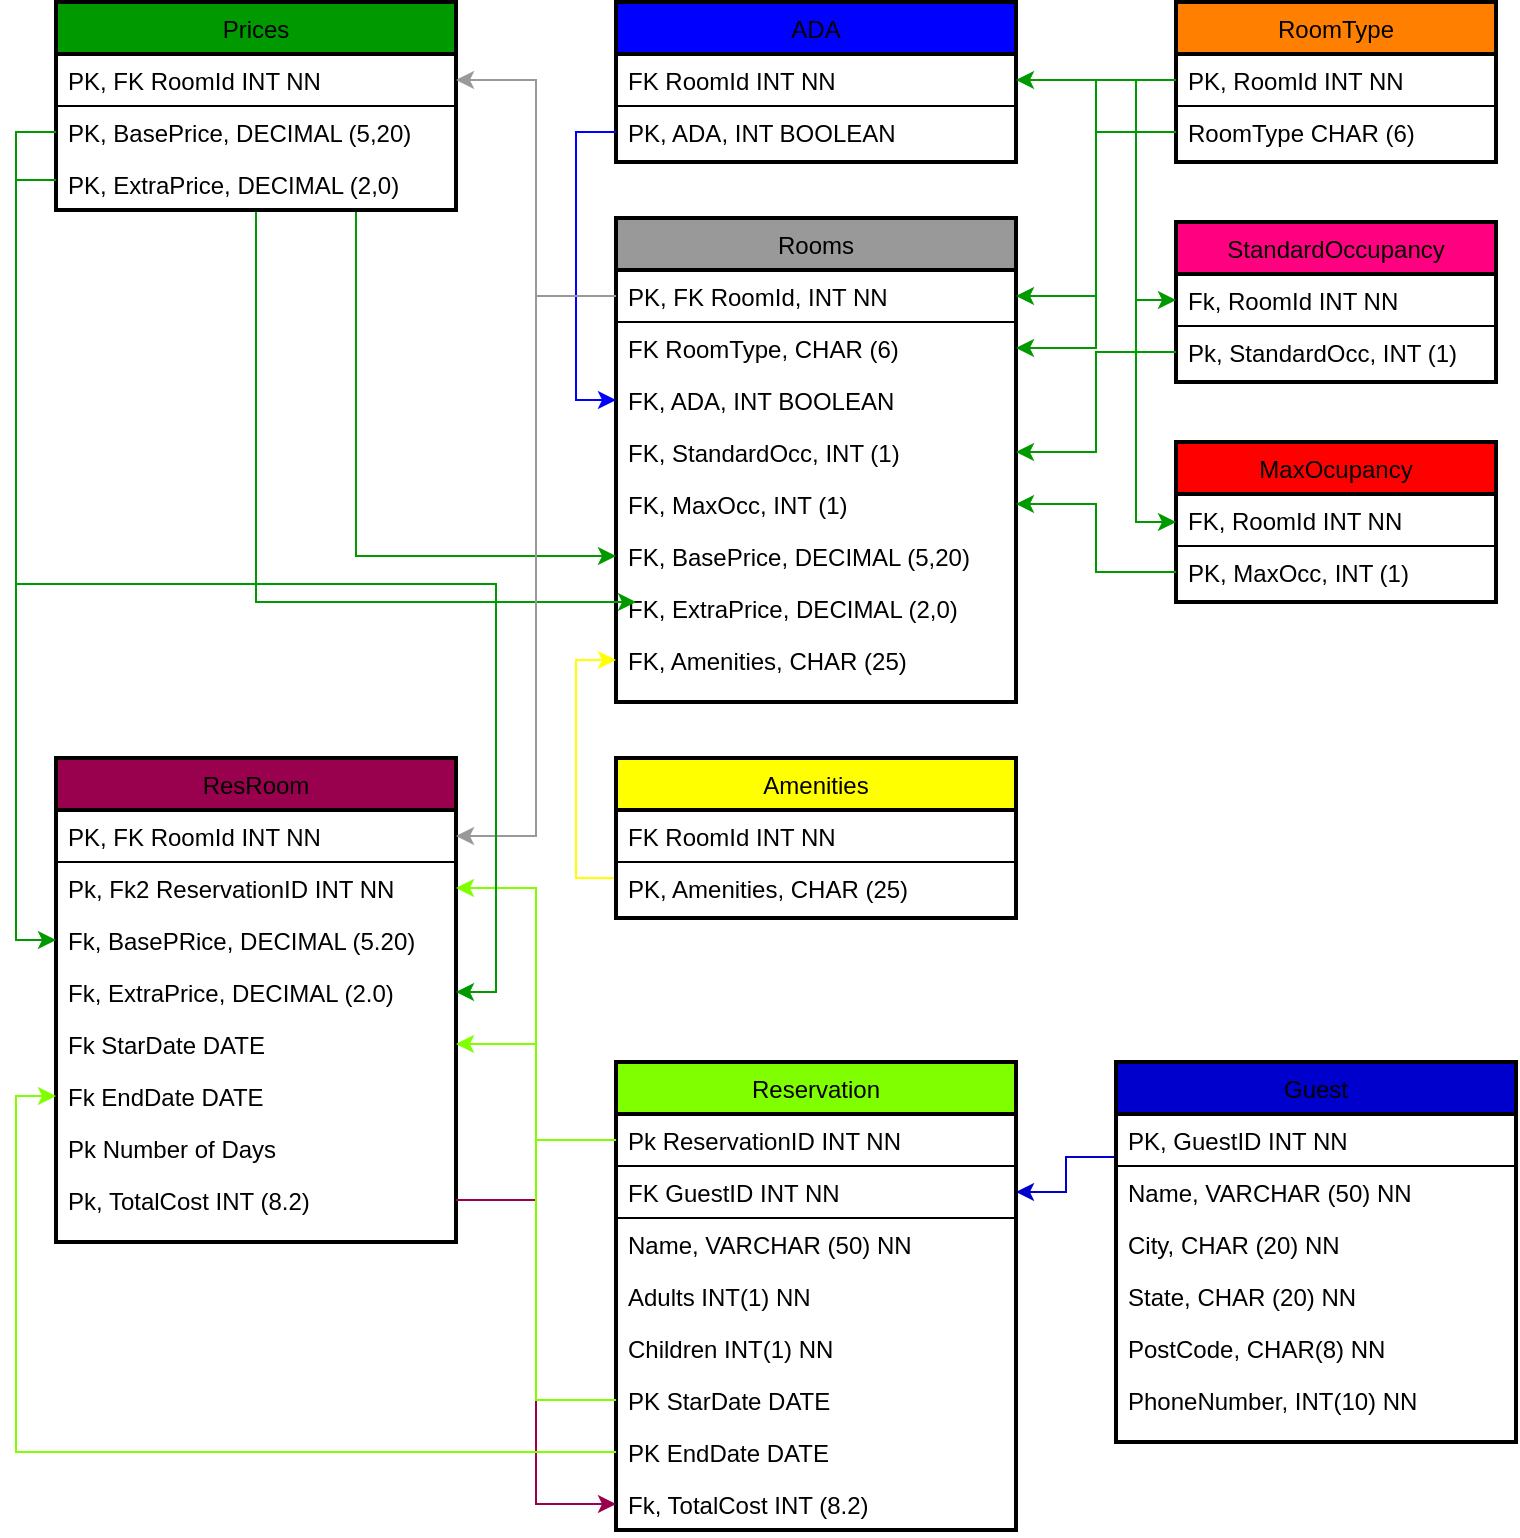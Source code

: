 <mxfile version="17.5.0" type="github" pages="3">
  <diagram id="C5RBs43oDa-KdzZeNtuy" name="Page-1">
    <mxGraphModel dx="1157" dy="651" grid="1" gridSize="10" guides="1" tooltips="1" connect="1" arrows="1" fold="1" page="1" pageScale="1" pageWidth="827" pageHeight="1169" math="0" shadow="0">
      <root>
        <mxCell id="WIyWlLk6GJQsqaUBKTNV-0" />
        <mxCell id="WIyWlLk6GJQsqaUBKTNV-1" parent="WIyWlLk6GJQsqaUBKTNV-0" />
        <mxCell id="zkfFHV4jXpPFQw0GAbJ--6" value="RoomType" style="swimlane;fontStyle=0;align=center;verticalAlign=top;childLayout=stackLayout;horizontal=1;startSize=26;horizontalStack=0;resizeParent=1;resizeLast=0;collapsible=1;marginBottom=0;rounded=0;shadow=0;strokeWidth=2;fillColor=#FF8000;" parent="WIyWlLk6GJQsqaUBKTNV-1" vertex="1">
          <mxGeometry x="640" y="770" width="160" height="80" as="geometry">
            <mxRectangle x="130" y="380" width="160" height="26" as="alternateBounds" />
          </mxGeometry>
        </mxCell>
        <mxCell id="zkfFHV4jXpPFQw0GAbJ--7" value="PK, RoomId INT NN" style="text;align=left;verticalAlign=top;spacingLeft=4;spacingRight=4;overflow=hidden;rotatable=0;points=[[0,0.5],[1,0.5]];portConstraint=eastwest;strokeColor=default;" parent="zkfFHV4jXpPFQw0GAbJ--6" vertex="1">
          <mxGeometry y="26" width="160" height="26" as="geometry" />
        </mxCell>
        <mxCell id="zkfFHV4jXpPFQw0GAbJ--8" value="RoomType CHAR (6)" style="text;align=left;verticalAlign=top;spacingLeft=4;spacingRight=4;overflow=hidden;rotatable=0;points=[[0,0.5],[1,0.5]];portConstraint=eastwest;rounded=0;shadow=0;html=0;" parent="zkfFHV4jXpPFQw0GAbJ--6" vertex="1">
          <mxGeometry y="52" width="160" height="26" as="geometry" />
        </mxCell>
        <mxCell id="zkfFHV4jXpPFQw0GAbJ--17" value="Rooms" style="swimlane;fontStyle=0;align=center;verticalAlign=top;childLayout=stackLayout;horizontal=1;startSize=26;horizontalStack=0;resizeParent=1;resizeLast=0;collapsible=1;marginBottom=0;rounded=0;shadow=0;strokeWidth=2;fillColor=#999999;" parent="WIyWlLk6GJQsqaUBKTNV-1" vertex="1">
          <mxGeometry x="360" y="878" width="200" height="242" as="geometry">
            <mxRectangle x="550" y="140" width="160" height="26" as="alternateBounds" />
          </mxGeometry>
        </mxCell>
        <mxCell id="0P9o4trkwfI-SX9gZ-fZ-0" value="PK, FK RoomId, INT NN" style="text;align=left;verticalAlign=top;spacingLeft=4;spacingRight=4;overflow=hidden;rotatable=0;points=[[0,0.5],[1,0.5]];portConstraint=eastwest;strokeColor=default;" parent="zkfFHV4jXpPFQw0GAbJ--17" vertex="1">
          <mxGeometry y="26" width="200" height="26" as="geometry" />
        </mxCell>
        <mxCell id="zkfFHV4jXpPFQw0GAbJ--20" value="FK RoomType, CHAR (6)" style="text;align=left;verticalAlign=top;spacingLeft=4;spacingRight=4;overflow=hidden;rotatable=0;points=[[0,0.5],[1,0.5]];portConstraint=eastwest;rounded=0;shadow=0;html=0;" parent="zkfFHV4jXpPFQw0GAbJ--17" vertex="1">
          <mxGeometry y="52" width="200" height="26" as="geometry" />
        </mxCell>
        <mxCell id="zkfFHV4jXpPFQw0GAbJ--21" value="FK, ADA, INT BOOLEAN" style="text;align=left;verticalAlign=top;spacingLeft=4;spacingRight=4;overflow=hidden;rotatable=0;points=[[0,0.5],[1,0.5]];portConstraint=eastwest;rounded=0;shadow=0;html=0;" parent="zkfFHV4jXpPFQw0GAbJ--17" vertex="1">
          <mxGeometry y="78" width="200" height="26" as="geometry" />
        </mxCell>
        <mxCell id="0P9o4trkwfI-SX9gZ-fZ-1" value="FK, StandardOcc, INT (1)" style="text;align=left;verticalAlign=top;spacingLeft=4;spacingRight=4;overflow=hidden;rotatable=0;points=[[0,0.5],[1,0.5]];portConstraint=eastwest;rounded=0;shadow=0;html=0;" parent="zkfFHV4jXpPFQw0GAbJ--17" vertex="1">
          <mxGeometry y="104" width="200" height="26" as="geometry" />
        </mxCell>
        <mxCell id="zkfFHV4jXpPFQw0GAbJ--22" value="FK, MaxOcc, INT (1)" style="text;align=left;verticalAlign=top;spacingLeft=4;spacingRight=4;overflow=hidden;rotatable=0;points=[[0,0.5],[1,0.5]];portConstraint=eastwest;rounded=0;shadow=0;html=0;" parent="zkfFHV4jXpPFQw0GAbJ--17" vertex="1">
          <mxGeometry y="130" width="200" height="26" as="geometry" />
        </mxCell>
        <mxCell id="0P9o4trkwfI-SX9gZ-fZ-3" value="FK, BasePrice, DECIMAL (5,20)" style="text;align=left;verticalAlign=top;spacingLeft=4;spacingRight=4;overflow=hidden;rotatable=0;points=[[0,0.5],[1,0.5]];portConstraint=eastwest;rounded=0;shadow=0;html=0;" parent="zkfFHV4jXpPFQw0GAbJ--17" vertex="1">
          <mxGeometry y="156" width="200" height="26" as="geometry" />
        </mxCell>
        <mxCell id="0P9o4trkwfI-SX9gZ-fZ-4" value="FK, ExtraPrice, DECIMAL (2,0)" style="text;align=left;verticalAlign=top;spacingLeft=4;spacingRight=4;overflow=hidden;rotatable=0;points=[[0,0.5],[1,0.5]];portConstraint=eastwest;rounded=0;shadow=0;html=0;" parent="zkfFHV4jXpPFQw0GAbJ--17" vertex="1">
          <mxGeometry y="182" width="200" height="26" as="geometry" />
        </mxCell>
        <mxCell id="0P9o4trkwfI-SX9gZ-fZ-2" value="FK, Amenities, CHAR (25)" style="text;align=left;verticalAlign=top;spacingLeft=4;spacingRight=4;overflow=hidden;rotatable=0;points=[[0,0.5],[1,0.5]];portConstraint=eastwest;rounded=0;shadow=0;html=0;" parent="zkfFHV4jXpPFQw0GAbJ--17" vertex="1">
          <mxGeometry y="208" width="200" height="26" as="geometry" />
        </mxCell>
        <mxCell id="3suS3oA_n47Dg1RYCgZG-1" value="StandardOccupancy" style="swimlane;fontStyle=0;align=center;verticalAlign=top;childLayout=stackLayout;horizontal=1;startSize=26;horizontalStack=0;resizeParent=1;resizeLast=0;collapsible=1;marginBottom=0;rounded=0;shadow=0;strokeWidth=2;fillColor=#FF0080;" vertex="1" parent="WIyWlLk6GJQsqaUBKTNV-1">
          <mxGeometry x="640" y="880" width="160" height="80" as="geometry">
            <mxRectangle x="130" y="380" width="160" height="26" as="alternateBounds" />
          </mxGeometry>
        </mxCell>
        <mxCell id="3suS3oA_n47Dg1RYCgZG-2" value="Fk, RoomId INT NN" style="text;align=left;verticalAlign=top;spacingLeft=4;spacingRight=4;overflow=hidden;rotatable=0;points=[[0,0.5],[1,0.5]];portConstraint=eastwest;strokeColor=default;" vertex="1" parent="3suS3oA_n47Dg1RYCgZG-1">
          <mxGeometry y="26" width="160" height="26" as="geometry" />
        </mxCell>
        <mxCell id="3suS3oA_n47Dg1RYCgZG-4" value="Pk, StandardOcc, INT (1)" style="text;align=left;verticalAlign=top;spacingLeft=4;spacingRight=4;overflow=hidden;rotatable=0;points=[[0,0.5],[1,0.5]];portConstraint=eastwest;" vertex="1" parent="3suS3oA_n47Dg1RYCgZG-1">
          <mxGeometry y="52" width="160" height="26" as="geometry" />
        </mxCell>
        <mxCell id="3suS3oA_n47Dg1RYCgZG-6" value="MaxOcupancy" style="swimlane;fontStyle=0;align=center;verticalAlign=top;childLayout=stackLayout;horizontal=1;startSize=26;horizontalStack=0;resizeParent=1;resizeLast=0;collapsible=1;marginBottom=0;rounded=0;shadow=0;strokeWidth=2;fillColor=#FF0000;" vertex="1" parent="WIyWlLk6GJQsqaUBKTNV-1">
          <mxGeometry x="640" y="990" width="160" height="80" as="geometry">
            <mxRectangle x="130" y="380" width="160" height="26" as="alternateBounds" />
          </mxGeometry>
        </mxCell>
        <mxCell id="3suS3oA_n47Dg1RYCgZG-7" value="FK, RoomId INT NN" style="text;align=left;verticalAlign=top;spacingLeft=4;spacingRight=4;overflow=hidden;rotatable=0;points=[[0,0.5],[1,0.5]];portConstraint=eastwest;strokeColor=default;" vertex="1" parent="3suS3oA_n47Dg1RYCgZG-6">
          <mxGeometry y="26" width="160" height="26" as="geometry" />
        </mxCell>
        <mxCell id="3suS3oA_n47Dg1RYCgZG-10" value="PK, MaxOcc, INT (1)" style="text;align=left;verticalAlign=top;spacingLeft=4;spacingRight=4;overflow=hidden;rotatable=0;points=[[0,0.5],[1,0.5]];portConstraint=eastwest;" vertex="1" parent="3suS3oA_n47Dg1RYCgZG-6">
          <mxGeometry y="52" width="160" height="26" as="geometry" />
        </mxCell>
        <mxCell id="3suS3oA_n47Dg1RYCgZG-43" style="edgeStyle=orthogonalEdgeStyle;rounded=0;orthogonalLoop=1;jettySize=auto;html=1;exitX=0;exitY=0.75;exitDx=0;exitDy=0;entryX=0;entryY=0.5;entryDx=0;entryDy=0;strokeColor=#FFFF00;" edge="1" parent="WIyWlLk6GJQsqaUBKTNV-1" source="3suS3oA_n47Dg1RYCgZG-11" target="0P9o4trkwfI-SX9gZ-fZ-2">
          <mxGeometry relative="1" as="geometry" />
        </mxCell>
        <mxCell id="3suS3oA_n47Dg1RYCgZG-11" value="Amenities" style="swimlane;fontStyle=0;align=center;verticalAlign=top;childLayout=stackLayout;horizontal=1;startSize=26;horizontalStack=0;resizeParent=1;resizeLast=0;collapsible=1;marginBottom=0;rounded=0;shadow=0;strokeWidth=2;fillColor=#FFFF00;" vertex="1" parent="WIyWlLk6GJQsqaUBKTNV-1">
          <mxGeometry x="360" y="1148" width="200" height="80" as="geometry">
            <mxRectangle x="130" y="380" width="160" height="26" as="alternateBounds" />
          </mxGeometry>
        </mxCell>
        <mxCell id="3suS3oA_n47Dg1RYCgZG-12" value="FK RoomId INT NN" style="text;align=left;verticalAlign=top;spacingLeft=4;spacingRight=4;overflow=hidden;rotatable=0;points=[[0,0.5],[1,0.5]];portConstraint=eastwest;strokeColor=default;" vertex="1" parent="3suS3oA_n47Dg1RYCgZG-11">
          <mxGeometry y="26" width="200" height="26" as="geometry" />
        </mxCell>
        <mxCell id="3suS3oA_n47Dg1RYCgZG-13" value="PK, Amenities, CHAR (25)" style="text;align=left;verticalAlign=top;spacingLeft=4;spacingRight=4;overflow=hidden;rotatable=0;points=[[0,0.5],[1,0.5]];portConstraint=eastwest;rounded=0;shadow=0;html=0;" vertex="1" parent="3suS3oA_n47Dg1RYCgZG-11">
          <mxGeometry y="52" width="200" height="26" as="geometry" />
        </mxCell>
        <mxCell id="3suS3oA_n47Dg1RYCgZG-17" value="ADA" style="swimlane;fontStyle=0;align=center;verticalAlign=top;childLayout=stackLayout;horizontal=1;startSize=26;horizontalStack=0;resizeParent=1;resizeLast=0;collapsible=1;marginBottom=0;rounded=0;shadow=0;strokeWidth=2;fillColor=#0000FF;" vertex="1" parent="WIyWlLk6GJQsqaUBKTNV-1">
          <mxGeometry x="360" y="770" width="200" height="80" as="geometry">
            <mxRectangle x="130" y="380" width="160" height="26" as="alternateBounds" />
          </mxGeometry>
        </mxCell>
        <mxCell id="3suS3oA_n47Dg1RYCgZG-18" value="FK RoomId INT NN" style="text;align=left;verticalAlign=top;spacingLeft=4;spacingRight=4;overflow=hidden;rotatable=0;points=[[0,0.5],[1,0.5]];portConstraint=eastwest;strokeColor=default;" vertex="1" parent="3suS3oA_n47Dg1RYCgZG-17">
          <mxGeometry y="26" width="200" height="26" as="geometry" />
        </mxCell>
        <mxCell id="3suS3oA_n47Dg1RYCgZG-19" value="PK, ADA, INT BOOLEAN" style="text;align=left;verticalAlign=top;spacingLeft=4;spacingRight=4;overflow=hidden;rotatable=0;points=[[0,0.5],[1,0.5]];portConstraint=eastwest;rounded=0;shadow=0;html=0;" vertex="1" parent="3suS3oA_n47Dg1RYCgZG-17">
          <mxGeometry y="52" width="200" height="26" as="geometry" />
        </mxCell>
        <mxCell id="3suS3oA_n47Dg1RYCgZG-27" style="edgeStyle=orthogonalEdgeStyle;rounded=0;orthogonalLoop=1;jettySize=auto;html=1;exitX=0.5;exitY=1;exitDx=0;exitDy=0;entryX=0.05;entryY=0.385;entryDx=0;entryDy=0;entryPerimeter=0;strokeWidth=1;strokeColor=#009900;" edge="1" parent="WIyWlLk6GJQsqaUBKTNV-1" source="3suS3oA_n47Dg1RYCgZG-21" target="0P9o4trkwfI-SX9gZ-fZ-4">
          <mxGeometry relative="1" as="geometry" />
        </mxCell>
        <mxCell id="3suS3oA_n47Dg1RYCgZG-28" style="edgeStyle=orthogonalEdgeStyle;rounded=0;orthogonalLoop=1;jettySize=auto;html=1;exitX=0.75;exitY=1;exitDx=0;exitDy=0;entryX=0;entryY=0.5;entryDx=0;entryDy=0;strokeWidth=1;strokeColor=#009900;" edge="1" parent="WIyWlLk6GJQsqaUBKTNV-1" source="3suS3oA_n47Dg1RYCgZG-21" target="0P9o4trkwfI-SX9gZ-fZ-3">
          <mxGeometry relative="1" as="geometry" />
        </mxCell>
        <mxCell id="3suS3oA_n47Dg1RYCgZG-21" value="Prices" style="swimlane;fontStyle=0;align=center;verticalAlign=top;childLayout=stackLayout;horizontal=1;startSize=26;horizontalStack=0;resizeParent=1;resizeLast=0;collapsible=1;marginBottom=0;rounded=0;shadow=0;strokeWidth=2;fillColor=#009900;" vertex="1" parent="WIyWlLk6GJQsqaUBKTNV-1">
          <mxGeometry x="80" y="770" width="200" height="104" as="geometry">
            <mxRectangle x="130" y="380" width="160" height="26" as="alternateBounds" />
          </mxGeometry>
        </mxCell>
        <mxCell id="3suS3oA_n47Dg1RYCgZG-22" value="PK, FK RoomId INT NN" style="text;align=left;verticalAlign=top;spacingLeft=4;spacingRight=4;overflow=hidden;rotatable=0;points=[[0,0.5],[1,0.5]];portConstraint=eastwest;strokeColor=default;" vertex="1" parent="3suS3oA_n47Dg1RYCgZG-21">
          <mxGeometry y="26" width="200" height="26" as="geometry" />
        </mxCell>
        <mxCell id="3suS3oA_n47Dg1RYCgZG-24" value="PK, BasePrice, DECIMAL (5,20)" style="text;align=left;verticalAlign=top;spacingLeft=4;spacingRight=4;overflow=hidden;rotatable=0;points=[[0,0.5],[1,0.5]];portConstraint=eastwest;rounded=0;shadow=0;html=0;" vertex="1" parent="3suS3oA_n47Dg1RYCgZG-21">
          <mxGeometry y="52" width="200" height="26" as="geometry" />
        </mxCell>
        <mxCell id="3suS3oA_n47Dg1RYCgZG-23" value="PK, ExtraPrice, DECIMAL (2,0)" style="text;align=left;verticalAlign=top;spacingLeft=4;spacingRight=4;overflow=hidden;rotatable=0;points=[[0,0.5],[1,0.5]];portConstraint=eastwest;rounded=0;shadow=0;html=0;" vertex="1" parent="3suS3oA_n47Dg1RYCgZG-21">
          <mxGeometry y="78" width="200" height="22" as="geometry" />
        </mxCell>
        <mxCell id="3suS3oA_n47Dg1RYCgZG-29" style="edgeStyle=orthogonalEdgeStyle;rounded=0;orthogonalLoop=1;jettySize=auto;html=1;exitX=0;exitY=0.5;exitDx=0;exitDy=0;entryX=0;entryY=0.5;entryDx=0;entryDy=0;strokeColor=#0000FF;" edge="1" parent="WIyWlLk6GJQsqaUBKTNV-1" source="3suS3oA_n47Dg1RYCgZG-19" target="zkfFHV4jXpPFQw0GAbJ--21">
          <mxGeometry relative="1" as="geometry" />
        </mxCell>
        <mxCell id="3suS3oA_n47Dg1RYCgZG-65" style="edgeStyle=orthogonalEdgeStyle;rounded=0;orthogonalLoop=1;jettySize=auto;html=1;exitX=0;exitY=0.25;exitDx=0;exitDy=0;entryX=1;entryY=0.5;entryDx=0;entryDy=0;strokeColor=#0000CC;strokeWidth=1;" edge="1" parent="WIyWlLk6GJQsqaUBKTNV-1" source="3suS3oA_n47Dg1RYCgZG-44" target="3suS3oA_n47Dg1RYCgZG-55">
          <mxGeometry relative="1" as="geometry" />
        </mxCell>
        <mxCell id="3suS3oA_n47Dg1RYCgZG-44" value="Guest" style="swimlane;fontStyle=0;align=center;verticalAlign=top;childLayout=stackLayout;horizontal=1;startSize=26;horizontalStack=0;resizeParent=1;resizeLast=0;collapsible=1;marginBottom=0;rounded=0;shadow=0;strokeWidth=2;fillColor=#0000CC;" vertex="1" parent="WIyWlLk6GJQsqaUBKTNV-1">
          <mxGeometry x="610" y="1300" width="200" height="190" as="geometry">
            <mxRectangle x="550" y="140" width="160" height="26" as="alternateBounds" />
          </mxGeometry>
        </mxCell>
        <mxCell id="3suS3oA_n47Dg1RYCgZG-45" value="PK, GuestID INT NN" style="text;align=left;verticalAlign=top;spacingLeft=4;spacingRight=4;overflow=hidden;rotatable=0;points=[[0,0.5],[1,0.5]];portConstraint=eastwest;strokeColor=default;" vertex="1" parent="3suS3oA_n47Dg1RYCgZG-44">
          <mxGeometry y="26" width="200" height="26" as="geometry" />
        </mxCell>
        <mxCell id="3suS3oA_n47Dg1RYCgZG-46" value="Name, VARCHAR (50) NN" style="text;align=left;verticalAlign=top;spacingLeft=4;spacingRight=4;overflow=hidden;rotatable=0;points=[[0,0.5],[1,0.5]];portConstraint=eastwest;rounded=0;shadow=0;html=0;" vertex="1" parent="3suS3oA_n47Dg1RYCgZG-44">
          <mxGeometry y="52" width="200" height="26" as="geometry" />
        </mxCell>
        <mxCell id="3suS3oA_n47Dg1RYCgZG-48" value="City, CHAR (20) NN" style="text;align=left;verticalAlign=top;spacingLeft=4;spacingRight=4;overflow=hidden;rotatable=0;points=[[0,0.5],[1,0.5]];portConstraint=eastwest;rounded=0;shadow=0;html=0;" vertex="1" parent="3suS3oA_n47Dg1RYCgZG-44">
          <mxGeometry y="78" width="200" height="26" as="geometry" />
        </mxCell>
        <mxCell id="3suS3oA_n47Dg1RYCgZG-49" value="State, CHAR (20) NN" style="text;align=left;verticalAlign=top;spacingLeft=4;spacingRight=4;overflow=hidden;rotatable=0;points=[[0,0.5],[1,0.5]];portConstraint=eastwest;rounded=0;shadow=0;html=0;" vertex="1" parent="3suS3oA_n47Dg1RYCgZG-44">
          <mxGeometry y="104" width="200" height="26" as="geometry" />
        </mxCell>
        <mxCell id="3suS3oA_n47Dg1RYCgZG-50" value="PostCode, CHAR(8) NN" style="text;align=left;verticalAlign=top;spacingLeft=4;spacingRight=4;overflow=hidden;rotatable=0;points=[[0,0.5],[1,0.5]];portConstraint=eastwest;rounded=0;shadow=0;html=0;" vertex="1" parent="3suS3oA_n47Dg1RYCgZG-44">
          <mxGeometry y="130" width="200" height="26" as="geometry" />
        </mxCell>
        <mxCell id="3suS3oA_n47Dg1RYCgZG-51" value="PhoneNumber, INT(10) NN" style="text;align=left;verticalAlign=top;spacingLeft=4;spacingRight=4;overflow=hidden;rotatable=0;points=[[0,0.5],[1,0.5]];portConstraint=eastwest;rounded=0;shadow=0;html=0;" vertex="1" parent="3suS3oA_n47Dg1RYCgZG-44">
          <mxGeometry y="156" width="200" height="26" as="geometry" />
        </mxCell>
        <mxCell id="3suS3oA_n47Dg1RYCgZG-54" value="Reservation" style="swimlane;fontStyle=0;align=center;verticalAlign=top;childLayout=stackLayout;horizontal=1;startSize=26;horizontalStack=0;resizeParent=1;resizeLast=0;collapsible=1;marginBottom=0;rounded=0;shadow=0;strokeWidth=2;fillColor=#80FF00;" vertex="1" parent="WIyWlLk6GJQsqaUBKTNV-1">
          <mxGeometry x="360" y="1300" width="200" height="234" as="geometry">
            <mxRectangle x="550" y="140" width="160" height="26" as="alternateBounds" />
          </mxGeometry>
        </mxCell>
        <mxCell id="3suS3oA_n47Dg1RYCgZG-62" value="Pk ReservationID INT NN" style="text;align=left;verticalAlign=top;spacingLeft=4;spacingRight=4;overflow=hidden;rotatable=0;points=[[0,0.5],[1,0.5]];portConstraint=eastwest;strokeColor=default;" vertex="1" parent="3suS3oA_n47Dg1RYCgZG-54">
          <mxGeometry y="26" width="200" height="26" as="geometry" />
        </mxCell>
        <mxCell id="3suS3oA_n47Dg1RYCgZG-55" value="FK GuestID INT NN" style="text;align=left;verticalAlign=top;spacingLeft=4;spacingRight=4;overflow=hidden;rotatable=0;points=[[0,0.5],[1,0.5]];portConstraint=eastwest;strokeColor=default;" vertex="1" parent="3suS3oA_n47Dg1RYCgZG-54">
          <mxGeometry y="52" width="200" height="26" as="geometry" />
        </mxCell>
        <mxCell id="3suS3oA_n47Dg1RYCgZG-56" value="Name, VARCHAR (50) NN" style="text;align=left;verticalAlign=top;spacingLeft=4;spacingRight=4;overflow=hidden;rotatable=0;points=[[0,0.5],[1,0.5]];portConstraint=eastwest;rounded=0;shadow=0;html=0;" vertex="1" parent="3suS3oA_n47Dg1RYCgZG-54">
          <mxGeometry y="78" width="200" height="26" as="geometry" />
        </mxCell>
        <mxCell id="3suS3oA_n47Dg1RYCgZG-58" value="Adults INT(1) NN" style="text;align=left;verticalAlign=top;spacingLeft=4;spacingRight=4;overflow=hidden;rotatable=0;points=[[0,0.5],[1,0.5]];portConstraint=eastwest;rounded=0;shadow=0;html=0;" vertex="1" parent="3suS3oA_n47Dg1RYCgZG-54">
          <mxGeometry y="104" width="200" height="26" as="geometry" />
        </mxCell>
        <mxCell id="3suS3oA_n47Dg1RYCgZG-59" value="Children INT(1) NN" style="text;align=left;verticalAlign=top;spacingLeft=4;spacingRight=4;overflow=hidden;rotatable=0;points=[[0,0.5],[1,0.5]];portConstraint=eastwest;rounded=0;shadow=0;html=0;" vertex="1" parent="3suS3oA_n47Dg1RYCgZG-54">
          <mxGeometry y="130" width="200" height="26" as="geometry" />
        </mxCell>
        <mxCell id="3suS3oA_n47Dg1RYCgZG-60" value="PK StarDate DATE" style="text;align=left;verticalAlign=top;spacingLeft=4;spacingRight=4;overflow=hidden;rotatable=0;points=[[0,0.5],[1,0.5]];portConstraint=eastwest;rounded=0;shadow=0;html=0;" vertex="1" parent="3suS3oA_n47Dg1RYCgZG-54">
          <mxGeometry y="156" width="200" height="26" as="geometry" />
        </mxCell>
        <mxCell id="3suS3oA_n47Dg1RYCgZG-61" value="PK EndDate DATE" style="text;align=left;verticalAlign=top;spacingLeft=4;spacingRight=4;overflow=hidden;rotatable=0;points=[[0,0.5],[1,0.5]];portConstraint=eastwest;rounded=0;shadow=0;html=0;" vertex="1" parent="3suS3oA_n47Dg1RYCgZG-54">
          <mxGeometry y="182" width="200" height="26" as="geometry" />
        </mxCell>
        <mxCell id="3suS3oA_n47Dg1RYCgZG-64" value="Fk, TotalCost INT (8.2)" style="text;align=left;verticalAlign=top;spacingLeft=4;spacingRight=4;overflow=hidden;rotatable=0;points=[[0,0.5],[1,0.5]];portConstraint=eastwest;rounded=0;shadow=0;html=0;" vertex="1" parent="3suS3oA_n47Dg1RYCgZG-54">
          <mxGeometry y="208" width="200" height="26" as="geometry" />
        </mxCell>
        <mxCell id="3suS3oA_n47Dg1RYCgZG-66" value="ResRoom" style="swimlane;fontStyle=0;align=center;verticalAlign=top;childLayout=stackLayout;horizontal=1;startSize=26;horizontalStack=0;resizeParent=1;resizeLast=0;collapsible=1;marginBottom=0;rounded=0;shadow=0;strokeWidth=2;fillColor=#99004D;" vertex="1" parent="WIyWlLk6GJQsqaUBKTNV-1">
          <mxGeometry x="80" y="1148" width="200" height="242" as="geometry">
            <mxRectangle x="130" y="380" width="160" height="26" as="alternateBounds" />
          </mxGeometry>
        </mxCell>
        <mxCell id="3suS3oA_n47Dg1RYCgZG-67" value="PK, FK RoomId INT NN" style="text;align=left;verticalAlign=top;spacingLeft=4;spacingRight=4;overflow=hidden;rotatable=0;points=[[0,0.5],[1,0.5]];portConstraint=eastwest;strokeColor=default;" vertex="1" parent="3suS3oA_n47Dg1RYCgZG-66">
          <mxGeometry y="26" width="200" height="26" as="geometry" />
        </mxCell>
        <mxCell id="3suS3oA_n47Dg1RYCgZG-68" value="Pk, Fk2 ReservationID INT NN" style="text;align=left;verticalAlign=top;spacingLeft=4;spacingRight=4;overflow=hidden;rotatable=0;points=[[0,0.5],[1,0.5]];portConstraint=eastwest;rounded=0;shadow=0;html=0;" vertex="1" parent="3suS3oA_n47Dg1RYCgZG-66">
          <mxGeometry y="52" width="200" height="26" as="geometry" />
        </mxCell>
        <mxCell id="3suS3oA_n47Dg1RYCgZG-70" value="Fk, BasePRice, DECIMAL (5.20)" style="text;align=left;verticalAlign=top;spacingLeft=4;spacingRight=4;overflow=hidden;rotatable=0;points=[[0,0.5],[1,0.5]];portConstraint=eastwest;rounded=0;shadow=0;html=0;" vertex="1" parent="3suS3oA_n47Dg1RYCgZG-66">
          <mxGeometry y="78" width="200" height="26" as="geometry" />
        </mxCell>
        <mxCell id="3suS3oA_n47Dg1RYCgZG-71" value="Fk, ExtraPrice, DECIMAL (2.0)" style="text;align=left;verticalAlign=top;spacingLeft=4;spacingRight=4;overflow=hidden;rotatable=0;points=[[0,0.5],[1,0.5]];portConstraint=eastwest;rounded=0;shadow=0;html=0;" vertex="1" parent="3suS3oA_n47Dg1RYCgZG-66">
          <mxGeometry y="104" width="200" height="26" as="geometry" />
        </mxCell>
        <mxCell id="3suS3oA_n47Dg1RYCgZG-74" value="Fk StarDate DATE" style="text;align=left;verticalAlign=top;spacingLeft=4;spacingRight=4;overflow=hidden;rotatable=0;points=[[0,0.5],[1,0.5]];portConstraint=eastwest;rounded=0;shadow=0;html=0;" vertex="1" parent="3suS3oA_n47Dg1RYCgZG-66">
          <mxGeometry y="130" width="200" height="26" as="geometry" />
        </mxCell>
        <mxCell id="3suS3oA_n47Dg1RYCgZG-75" value="Fk EndDate DATE" style="text;align=left;verticalAlign=top;spacingLeft=4;spacingRight=4;overflow=hidden;rotatable=0;points=[[0,0.5],[1,0.5]];portConstraint=eastwest;rounded=0;shadow=0;html=0;" vertex="1" parent="3suS3oA_n47Dg1RYCgZG-66">
          <mxGeometry y="156" width="200" height="26" as="geometry" />
        </mxCell>
        <mxCell id="3suS3oA_n47Dg1RYCgZG-69" value="Pk Number of Days" style="text;align=left;verticalAlign=top;spacingLeft=4;spacingRight=4;overflow=hidden;rotatable=0;points=[[0,0.5],[1,0.5]];portConstraint=eastwest;rounded=0;shadow=0;html=0;" vertex="1" parent="3suS3oA_n47Dg1RYCgZG-66">
          <mxGeometry y="182" width="200" height="26" as="geometry" />
        </mxCell>
        <mxCell id="3suS3oA_n47Dg1RYCgZG-76" value="Pk, TotalCost INT (8.2)" style="text;align=left;verticalAlign=top;spacingLeft=4;spacingRight=4;overflow=hidden;rotatable=0;points=[[0,0.5],[1,0.5]];portConstraint=eastwest;rounded=0;shadow=0;html=0;" vertex="1" parent="3suS3oA_n47Dg1RYCgZG-66">
          <mxGeometry y="208" width="200" height="26" as="geometry" />
        </mxCell>
        <mxCell id="3suS3oA_n47Dg1RYCgZG-77" style="edgeStyle=orthogonalEdgeStyle;rounded=0;orthogonalLoop=1;jettySize=auto;html=1;exitX=1;exitY=0.5;exitDx=0;exitDy=0;entryX=0;entryY=0.5;entryDx=0;entryDy=0;strokeColor=#99004D;strokeWidth=1;" edge="1" parent="WIyWlLk6GJQsqaUBKTNV-1" source="3suS3oA_n47Dg1RYCgZG-76" target="3suS3oA_n47Dg1RYCgZG-64">
          <mxGeometry relative="1" as="geometry" />
        </mxCell>
        <mxCell id="3suS3oA_n47Dg1RYCgZG-78" style="edgeStyle=orthogonalEdgeStyle;rounded=0;orthogonalLoop=1;jettySize=auto;html=1;exitX=0;exitY=0.5;exitDx=0;exitDy=0;strokeColor=#80FF00;strokeWidth=1;" edge="1" parent="WIyWlLk6GJQsqaUBKTNV-1" source="3suS3oA_n47Dg1RYCgZG-60" target="3suS3oA_n47Dg1RYCgZG-74">
          <mxGeometry relative="1" as="geometry" />
        </mxCell>
        <mxCell id="3suS3oA_n47Dg1RYCgZG-79" style="edgeStyle=orthogonalEdgeStyle;rounded=0;orthogonalLoop=1;jettySize=auto;html=1;exitX=0;exitY=0.5;exitDx=0;exitDy=0;entryX=0;entryY=0.5;entryDx=0;entryDy=0;strokeColor=#80FF00;strokeWidth=1;" edge="1" parent="WIyWlLk6GJQsqaUBKTNV-1" source="3suS3oA_n47Dg1RYCgZG-61" target="3suS3oA_n47Dg1RYCgZG-75">
          <mxGeometry relative="1" as="geometry" />
        </mxCell>
        <mxCell id="3suS3oA_n47Dg1RYCgZG-80" style="edgeStyle=orthogonalEdgeStyle;rounded=0;orthogonalLoop=1;jettySize=auto;html=1;exitX=0;exitY=0.5;exitDx=0;exitDy=0;entryX=1;entryY=0.5;entryDx=0;entryDy=0;strokeColor=#999999;strokeWidth=1;" edge="1" parent="WIyWlLk6GJQsqaUBKTNV-1" source="0P9o4trkwfI-SX9gZ-fZ-0" target="3suS3oA_n47Dg1RYCgZG-67">
          <mxGeometry relative="1" as="geometry" />
        </mxCell>
        <mxCell id="3suS3oA_n47Dg1RYCgZG-81" style="edgeStyle=orthogonalEdgeStyle;rounded=0;orthogonalLoop=1;jettySize=auto;html=1;exitX=0;exitY=0.5;exitDx=0;exitDy=0;entryX=1;entryY=0.5;entryDx=0;entryDy=0;strokeColor=#80FF00;strokeWidth=1;" edge="1" parent="WIyWlLk6GJQsqaUBKTNV-1" source="3suS3oA_n47Dg1RYCgZG-62" target="3suS3oA_n47Dg1RYCgZG-68">
          <mxGeometry relative="1" as="geometry" />
        </mxCell>
        <mxCell id="3suS3oA_n47Dg1RYCgZG-82" style="edgeStyle=orthogonalEdgeStyle;rounded=0;orthogonalLoop=1;jettySize=auto;html=1;exitX=0;exitY=0.5;exitDx=0;exitDy=0;entryX=0;entryY=0.5;entryDx=0;entryDy=0;strokeColor=#009900;strokeWidth=1;" edge="1" parent="WIyWlLk6GJQsqaUBKTNV-1" source="3suS3oA_n47Dg1RYCgZG-24" target="3suS3oA_n47Dg1RYCgZG-70">
          <mxGeometry relative="1" as="geometry" />
        </mxCell>
        <mxCell id="3suS3oA_n47Dg1RYCgZG-83" style="edgeStyle=orthogonalEdgeStyle;rounded=0;orthogonalLoop=1;jettySize=auto;html=1;exitX=0;exitY=0.5;exitDx=0;exitDy=0;strokeColor=#009900;strokeWidth=1;" edge="1" parent="WIyWlLk6GJQsqaUBKTNV-1" source="3suS3oA_n47Dg1RYCgZG-23" target="3suS3oA_n47Dg1RYCgZG-71">
          <mxGeometry relative="1" as="geometry" />
        </mxCell>
        <mxCell id="3suS3oA_n47Dg1RYCgZG-84" style="edgeStyle=orthogonalEdgeStyle;rounded=0;orthogonalLoop=1;jettySize=auto;html=1;exitX=0;exitY=0.5;exitDx=0;exitDy=0;entryX=1;entryY=0.5;entryDx=0;entryDy=0;strokeColor=#009900;strokeWidth=1;" edge="1" parent="WIyWlLk6GJQsqaUBKTNV-1" source="zkfFHV4jXpPFQw0GAbJ--7" target="3suS3oA_n47Dg1RYCgZG-18">
          <mxGeometry relative="1" as="geometry" />
        </mxCell>
        <mxCell id="3suS3oA_n47Dg1RYCgZG-85" style="edgeStyle=orthogonalEdgeStyle;rounded=0;orthogonalLoop=1;jettySize=auto;html=1;exitX=0;exitY=0.5;exitDx=0;exitDy=0;entryX=1;entryY=0.5;entryDx=0;entryDy=0;strokeColor=#009900;strokeWidth=1;" edge="1" parent="WIyWlLk6GJQsqaUBKTNV-1" source="zkfFHV4jXpPFQw0GAbJ--7" target="0P9o4trkwfI-SX9gZ-fZ-0">
          <mxGeometry relative="1" as="geometry">
            <Array as="points">
              <mxPoint x="600" y="809" />
              <mxPoint x="600" y="917" />
            </Array>
          </mxGeometry>
        </mxCell>
        <mxCell id="3suS3oA_n47Dg1RYCgZG-86" style="edgeStyle=orthogonalEdgeStyle;rounded=0;orthogonalLoop=1;jettySize=auto;html=1;exitX=0;exitY=0.5;exitDx=0;exitDy=0;entryX=0;entryY=0.5;entryDx=0;entryDy=0;strokeColor=#009900;strokeWidth=1;" edge="1" parent="WIyWlLk6GJQsqaUBKTNV-1" source="zkfFHV4jXpPFQw0GAbJ--7" target="3suS3oA_n47Dg1RYCgZG-6">
          <mxGeometry relative="1" as="geometry" />
        </mxCell>
        <mxCell id="3suS3oA_n47Dg1RYCgZG-87" style="edgeStyle=orthogonalEdgeStyle;rounded=0;orthogonalLoop=1;jettySize=auto;html=1;exitX=0;exitY=0.5;exitDx=0;exitDy=0;entryX=0;entryY=0.5;entryDx=0;entryDy=0;strokeColor=#009900;strokeWidth=1;" edge="1" parent="WIyWlLk6GJQsqaUBKTNV-1" source="zkfFHV4jXpPFQw0GAbJ--7" target="3suS3oA_n47Dg1RYCgZG-2">
          <mxGeometry relative="1" as="geometry" />
        </mxCell>
        <mxCell id="3suS3oA_n47Dg1RYCgZG-88" style="edgeStyle=orthogonalEdgeStyle;rounded=0;orthogonalLoop=1;jettySize=auto;html=1;exitX=0;exitY=0.5;exitDx=0;exitDy=0;entryX=1;entryY=0.5;entryDx=0;entryDy=0;strokeColor=#009900;strokeWidth=1;" edge="1" parent="WIyWlLk6GJQsqaUBKTNV-1" source="zkfFHV4jXpPFQw0GAbJ--8" target="zkfFHV4jXpPFQw0GAbJ--20">
          <mxGeometry relative="1" as="geometry" />
        </mxCell>
        <mxCell id="3suS3oA_n47Dg1RYCgZG-89" style="edgeStyle=orthogonalEdgeStyle;rounded=0;orthogonalLoop=1;jettySize=auto;html=1;exitX=0;exitY=0.5;exitDx=0;exitDy=0;strokeColor=#009900;strokeWidth=1;" edge="1" parent="WIyWlLk6GJQsqaUBKTNV-1" source="3suS3oA_n47Dg1RYCgZG-4" target="0P9o4trkwfI-SX9gZ-fZ-1">
          <mxGeometry relative="1" as="geometry" />
        </mxCell>
        <mxCell id="3suS3oA_n47Dg1RYCgZG-90" style="edgeStyle=orthogonalEdgeStyle;rounded=0;orthogonalLoop=1;jettySize=auto;html=1;exitX=0;exitY=0.5;exitDx=0;exitDy=0;entryX=1;entryY=0.5;entryDx=0;entryDy=0;strokeColor=#009900;strokeWidth=1;" edge="1" parent="WIyWlLk6GJQsqaUBKTNV-1" source="3suS3oA_n47Dg1RYCgZG-10" target="zkfFHV4jXpPFQw0GAbJ--22">
          <mxGeometry relative="1" as="geometry" />
        </mxCell>
        <mxCell id="3suS3oA_n47Dg1RYCgZG-91" style="edgeStyle=orthogonalEdgeStyle;rounded=0;orthogonalLoop=1;jettySize=auto;html=1;exitX=0;exitY=0.5;exitDx=0;exitDy=0;entryX=1;entryY=0.5;entryDx=0;entryDy=0;strokeColor=#999999;strokeWidth=1;" edge="1" parent="WIyWlLk6GJQsqaUBKTNV-1" source="0P9o4trkwfI-SX9gZ-fZ-0" target="3suS3oA_n47Dg1RYCgZG-22">
          <mxGeometry relative="1" as="geometry" />
        </mxCell>
      </root>
    </mxGraphModel>
  </diagram>
  <diagram id="pkscub_tHDJl9oWlOVid" name="Page-2">
    <mxGraphModel dx="1320" dy="522" grid="1" gridSize="10" guides="1" tooltips="1" connect="1" arrows="1" fold="1" page="1" pageScale="1" pageWidth="827" pageHeight="1169" math="0" shadow="0">
      <root>
        <mxCell id="0" />
        <mxCell id="1" parent="0" />
      </root>
    </mxGraphModel>
  </diagram>
  <diagram id="2i2FnWNYXulmPXOsQehC" name="Page-3">
    <mxGraphModel dx="982" dy="522" grid="1" gridSize="10" guides="1" tooltips="1" connect="1" arrows="1" fold="1" page="1" pageScale="1" pageWidth="827" pageHeight="1169" math="0" shadow="0">
      <root>
        <mxCell id="0" />
        <mxCell id="1" parent="0" />
      </root>
    </mxGraphModel>
  </diagram>
</mxfile>
